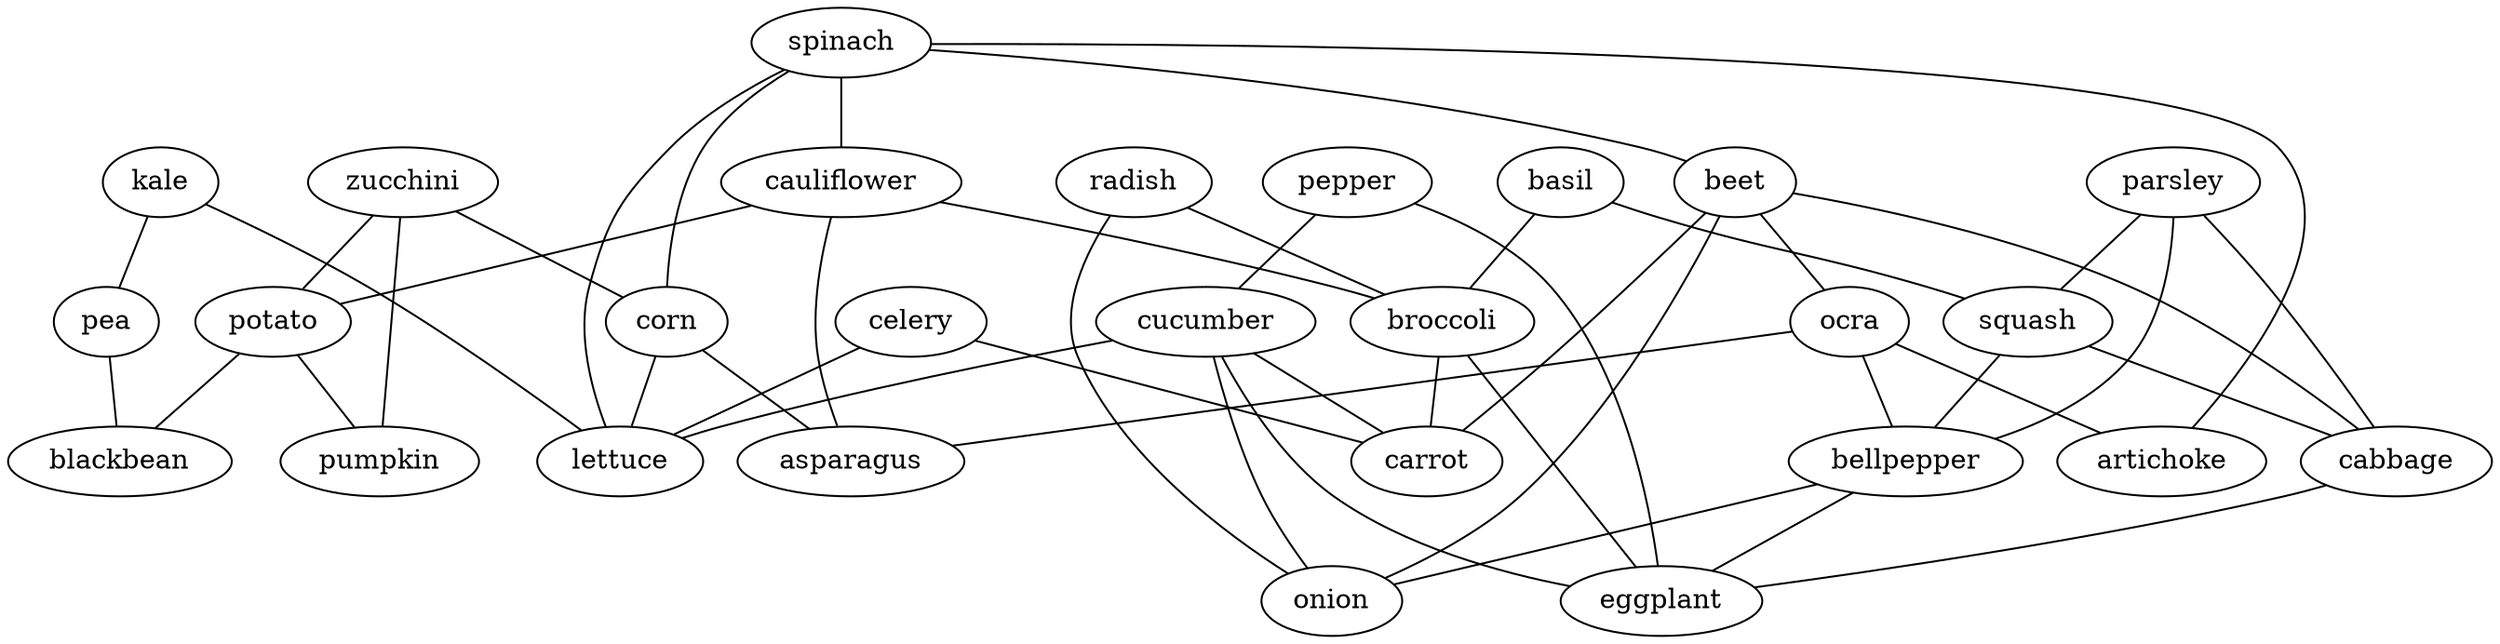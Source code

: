 strict graph G {
kale;
radish;
spinach;
parsley;
celery;
beet;
basil;
pea;
zucchini;
pepper;
cauliflower;
corn;
ocra;
squash;
cucumber;
cabbage;
broccoli;
bellpepper;
onion;
lettuce;
asparagus;
potato;
blackbean;
carrot;
eggplant;
pumpkin;
artichoke;
kale -- lettuce  [weight=1];
kale -- pea  [weight=1];
radish -- broccoli  [weight=1];
radish -- onion  [weight=1];
spinach -- cauliflower  [weight=1];
spinach -- corn  [weight=1];
spinach -- lettuce  [weight=1];
spinach -- beet  [weight=1];
spinach -- artichoke  [weight=1];
parsley -- cabbage  [weight=1];
parsley -- bellpepper  [weight=1];
parsley -- squash  [weight=1];
celery -- lettuce  [weight=1];
celery -- carrot  [weight=1];
beet -- onion  [weight=1];
beet -- ocra  [weight=1];
beet -- carrot  [weight=1];
beet -- cabbage  [weight=1];
basil -- broccoli  [weight=1];
basil -- squash  [weight=1];
pea -- blackbean  [weight=1];
zucchini -- pumpkin  [weight=1];
zucchini -- corn  [weight=1];
zucchini -- potato  [weight=1];
pepper -- cucumber  [weight=1];
pepper -- eggplant  [weight=1];
cauliflower -- potato  [weight=1];
cauliflower -- asparagus  [weight=1];
cauliflower -- broccoli  [weight=1];
corn -- asparagus  [weight=1];
corn -- lettuce  [weight=1];
ocra -- bellpepper  [weight=1];
ocra -- asparagus  [weight=1];
ocra -- artichoke  [weight=1];
squash -- cabbage  [weight=1];
squash -- bellpepper  [weight=1];
cucumber -- onion  [weight=1];
cucumber -- lettuce  [weight=1];
cucumber -- carrot  [weight=1];
cucumber -- eggplant  [weight=1];
cabbage -- eggplant  [weight=1];
broccoli -- carrot  [weight=1];
broccoli -- eggplant  [weight=1];
bellpepper -- onion  [weight=1];
bellpepper -- eggplant  [weight=1];
potato -- pumpkin  [weight=1];
potato -- blackbean  [weight=1];
}
